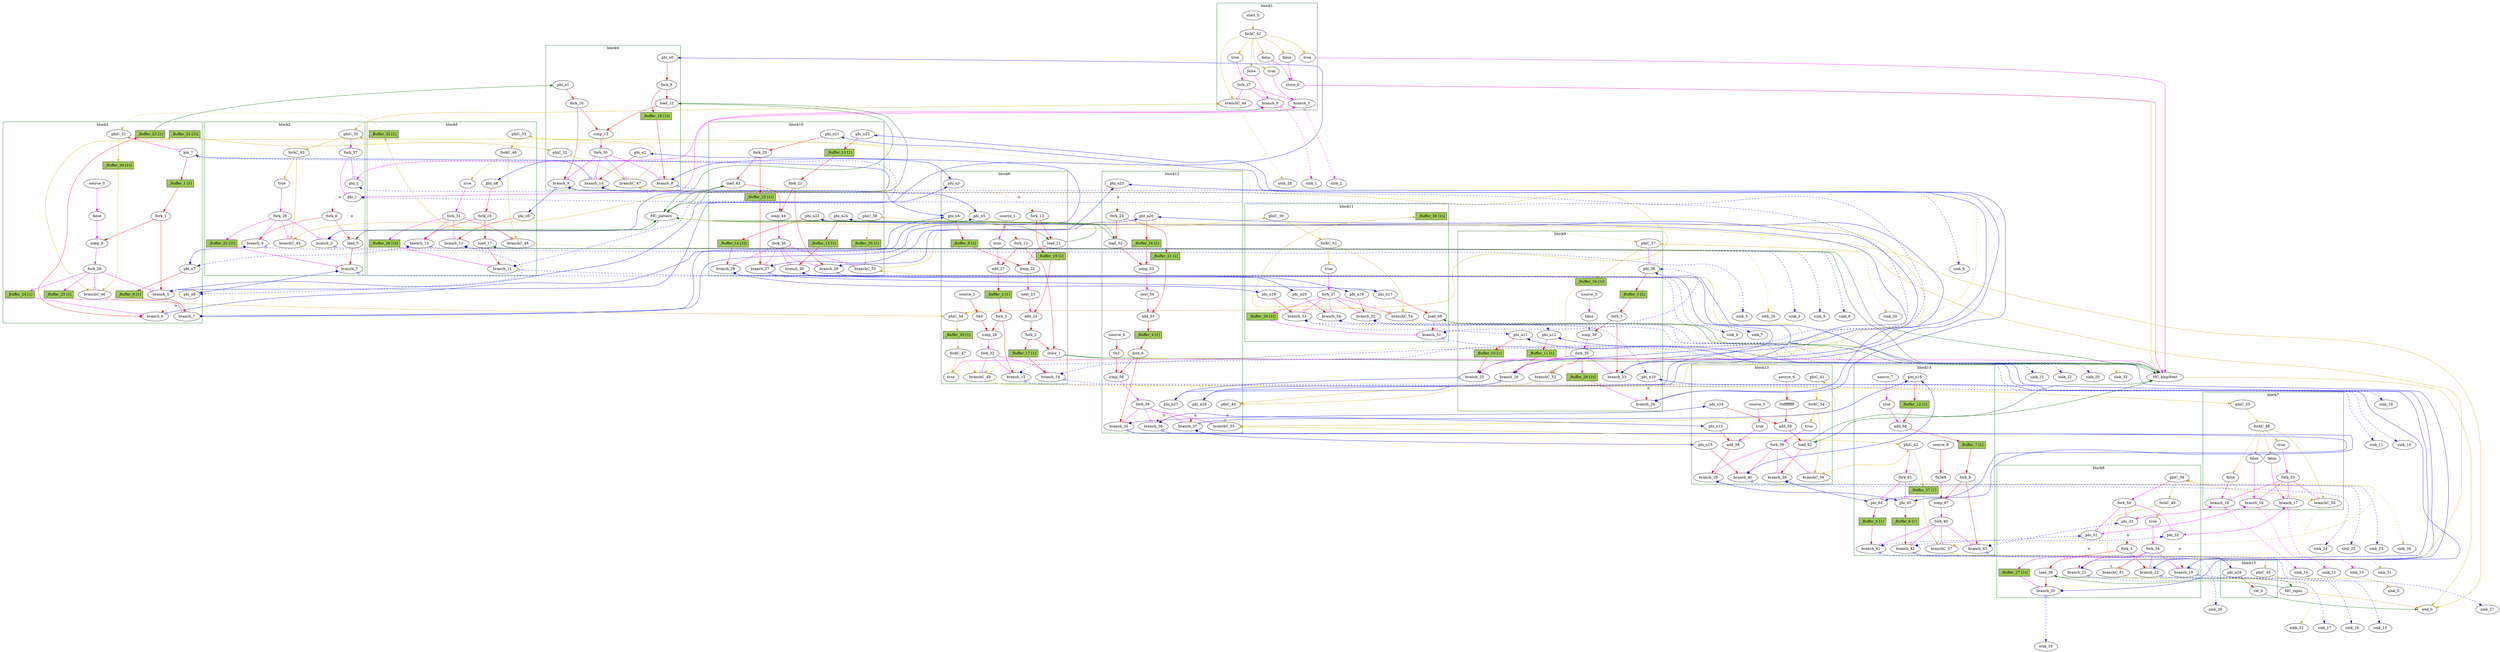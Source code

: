 // Number of blocks: 292
// Number of channels: 456
Digraph G {

  // Blocks
subgraph cluster_1 {
color = "darkgreen"
label = "block1"
  cst_0 [type=Constant, in="in1:1", out="out1:1", bbID = 1, value="0x0", label=false,  shape=oval];
  store_0 [type=Operator, in="in1:1 in2:0", out="out1:1 out2:0", op = "mc_store_op", delay=0.672, bbID = 1, portID = 0, offset = 0,  shape=oval];
  brCst_block1 [type=Constant, in="in1:1", out="out1:1", bbID = 1, value="0x1", label=true,  shape=oval];
  cst_1 [type=Constant, in="in1:1", out="out1:1", bbID = 1, value="0x0", label=false,  shape=oval];
  cst_2 [type=Constant, in="in1:1", out="out1:1", bbID = 1, value="0x1", label=true,  shape=oval];
  cst_15 [type=Constant, in="in1:1", out="out1:1", bbID = 1, value="0x0", label=false,  shape=oval];
  branch_0 [type=Branch, in="in1:1 in2?:1", out="out1+:1 out2-:1", bbID = 1,  shape=oval];
  branch_1 [type=Branch, in="in1:1 in2?:1", out="out1+:1 out2-:1", bbID = 1,  shape=oval];
  fork_27 [type=Fork, in="in1:1", out="out1:1 out2:1 out3:1", bbID = 1,  shape=oval];
  cst_16 [type=Constant, in="in1:1", out="out1:1", bbID = 1, value="0x1", label=true,  shape=oval];
  start_0 [type=Entry, in="in1:0", out="out1:0", bbID = 1,  shape=oval];
  forkC_42 [type=Fork, in="in1:0", out="out1:0 out2:0 out3:0 out4:0 out5:0 out6:0 out7:0", bbID = 1,  shape=oval];
  branchC_44 [type=Branch, in="in1:0 in2?:1", out="out1+:0 out2-:0", bbID = 1,  shape=oval];
}
subgraph cluster_2 {
color = "darkgreen"
label = "block2"
  phi_1 [type=Mux, in="in1?:1 in2:32 in3:32", out="out1:32", delay=1.397, bbID = 2,  shape=oval];
  phi_2 [type=Mux, in="in1?:1 in2:3 in3:3", out="out1:3", delay=1.397, bbID = 2,  shape=oval];
  load_5 [type=Operator, in="in1:32 in2:3", out="out1:32 out2:3", op = "mc_load_op", delay=1.412, latency=2, bbID = 2, portID = 0, offset = 0,  shape=oval];
  brCst_block2 [type=Constant, in="in1:1", out="out1:1", bbID = 2, value="0x1", label=true,  shape=oval];
  fork_0 [type=Fork, in="in1:3", out="out1:3 out2:3", bbID = 2,  shape=oval];
  branch_2 [type=Branch, in="in1:32 in2?:1", out="out1+:32 out2-:32", bbID = 2,  shape=oval];
  branch_3 [type=Branch, in="in1:32 in2?:1", out="out1+:32 out2-:32", bbID = 2,  shape=oval];
  branch_4 [type=Branch, in="in1:3 in2?:1", out="out1+:3 out2-:3", bbID = 2,  shape=oval];
  fork_28 [type=Fork, in="in1:1", out="out1:1 out2:1 out3:1 out4:1", bbID = 2,  shape=oval];
  phiC_30 [type=CntrlMerge, in="in1:0 in2:0", out="out1:0 out2?:1", bbID = 2,  shape=oval];
  forkC_43 [type=Fork, in="in1:0", out="out1:0 out2:0", bbID = 2,  shape=oval];
  branchC_45 [type=Branch, in="in1:0 in2?:1", out="out1+:0 out2-:0", bbID = 2,  shape=oval];
  fork_57 [type=Fork, in="in1:1", out="out1:1 out2:1", bbID = 2,  shape=oval];
  _Buffer_22 [type=Buffer, in="in1:1", out="out1:1", bbID = 2, slots=1, transparent=true, label="_Buffer_22 [1t]",  shape=box, style=filled, fillcolor=darkolivegreen3, height = 0.4];
}
subgraph cluster_3 {
color = "darkgreen"
label = "block3"
  phi_7 [type=Mux, in="in1?:1 in2:32 in3:32", out="out1:32", delay=1.397, bbID = 3,  shape=oval];
  cst_3 [type=Constant, in="in1:1", out="out1:1", bbID = 3, value="0x0", label=false,  shape=oval];
  icmp_8 [type=Operator, in="in1:32 in2:32", out="out1:1", op = "icmp_sgt_op", delay=1.907, bbID = 3,  shape=oval];
  phi_n6 [type=Merge, in="in1:32 in2:32", out="out1:32", delay=1.397, bbID = 3,  shape=oval];
  phi_n7 [type=Merge, in="in1:3 in2:3", out="out1:3", delay=1.397, bbID = 3,  shape=oval];
  fork_1 [type=Fork, in="in1:32", out="out1:32 out2:32", bbID = 3,  shape=oval];
  branch_5 [type=Branch, in="in1:32 in2?:1", out="out1+:32 out2-:32", bbID = 3,  shape=oval];
  branch_6 [type=Branch, in="in1:32 in2?:1", out="out1+:32 out2-:32", bbID = 3,  shape=oval];
  branch_7 [type=Branch, in="in1:3 in2?:1", out="out1+:3 out2-:3", bbID = 3,  shape=oval];
  fork_29 [type=Fork, in="in1:1", out="out1:1 out2:1 out3:1 out4:1", bbID = 3,  shape=oval];
  phiC_31 [type=CntrlMerge, in="in1:0 in2:0", out="out1:0 out2?:1", bbID = 3,  shape=oval];
  branchC_46 [type=Branch, in="in1:0 in2?:1", out="out1+:0 out2-:0", bbID = 3,  shape=oval];
  source_0 [type=Source, out="out1:1", bbID = 3,  shape=oval];
  _Buffer_1 [type=Buffer, in="in1:32", out="out1:32", bbID = 3, slots=1, transparent=false, label="_Buffer_1 [1]",  shape=box, style=filled, fillcolor=darkolivegreen3, height = 0.4];
  _Buffer_9 [type=Buffer, in="in1:3", out="out1:3", bbID = 3, slots=1, transparent=false, label="_Buffer_9 [1]",  shape=box, style=filled, fillcolor=darkolivegreen3, height = 0.4];
  _Buffer_23 [type=Buffer, in="in1:32", out="out1:32", bbID = 3, slots=1, transparent=false, label="_Buffer_23 [1]",  shape=box, style=filled, fillcolor=darkolivegreen3, height = 0.4];
  _Buffer_24 [type=Buffer, in="in1:1", out="out1:1", bbID = 3, slots=1, transparent=false, label="_Buffer_24 [1]",  shape=box, style=filled, fillcolor=darkolivegreen3, height = 0.4];
  _Buffer_25 [type=Buffer, in="in1:1", out="out1:1", bbID = 3, slots=1, transparent=false, label="_Buffer_25 [1]",  shape=box, style=filled, fillcolor=darkolivegreen3, height = 0.4];
  _Buffer_30 [type=Buffer, in="in1:0", out="out1:0", bbID = 3, slots=1, transparent=true, label="_Buffer_30 [1t]",  shape=box, style=filled, fillcolor=darkolivegreen3, height = 0.4];
  _Buffer_31 [type=Buffer, in="in1:0", out="out1:0", bbID = 3, slots=1, transparent=true, label="_Buffer_31 [1t]",  shape=box, style=filled, fillcolor=darkolivegreen3, height = 0.4];
}
subgraph cluster_4 {
color = "darkgreen"
label = "block4"
  load_12 [type=Operator, in="in1:32 in2:32", out="out1:32 out2:32", op = "mc_load_op", delay=1.412, latency=2, bbID = 4, portID = 1, offset = 0,  shape=oval];
  icmp_13 [type=Operator, in="in1:32 in2:32", out="out1:1", op = "icmp_eq_op", delay=1.907, bbID = 4,  shape=oval];
  phi_n0 [type=Merge, in="in1:32", out="out1:32", bbID = 4,  shape=oval];
  phi_n1 [type=Merge, in="in1:32", out="out1:32", bbID = 4,  shape=oval];
  phi_n2 [type=Merge, in="in1:3", out="out1:3", bbID = 4,  shape=oval];
  fork_9 [type=Fork, in="in1:32", out="out1:32 out2:32", bbID = 4,  shape=oval];
  fork_10 [type=Fork, in="in1:32", out="out1:32 out2:32", bbID = 4,  shape=oval];
  branch_8 [type=Branch, in="in1:32 in2?:1", out="out1+:32 out2-:32", bbID = 4,  shape=oval];
  branch_9 [type=Branch, in="in1:32 in2?:1", out="out1+:32 out2-:32", bbID = 4,  shape=oval];
  branch_10 [type=Branch, in="in1:3 in2?:1", out="out1+:3 out2-:3", bbID = 4,  shape=oval];
  fork_30 [type=Fork, in="in1:1", out="out1:1 out2:1 out3:1 out4:1", bbID = 4,  shape=oval];
  phiC_32 [type=Merge, in="in1:0", out="out1:0", bbID = 4,  shape=oval];
  branchC_47 [type=Branch, in="in1:0 in2?:1", out="out1+:0 out2-:0", bbID = 4,  shape=oval];
  _Buffer_18 [type=Buffer, in="in1:32", out="out1:32", bbID = 4, slots=1, transparent=true, label="_Buffer_18 [1t]",  shape=box, style=filled, fillcolor=darkolivegreen3, height = 0.4];
}
subgraph cluster_5 {
color = "darkgreen"
label = "block5"
  load_17 [type=Operator, in="in1:32 in2:3", out="out1:32 out2:3", op = "mc_load_op", delay=1.412, latency=2, bbID = 5, portID = 0, offset = 0,  shape=oval];
  brCst_block5 [type=Constant, in="in1:1", out="out1:1", bbID = 5, value="0x1", label=true,  shape=oval];
  phi_n8 [type=Merge, in="in1:3", out="out1:3", bbID = 5,  shape=oval];
  phi_n9 [type=Merge, in="in1:32", out="out1:32", bbID = 5,  shape=oval];
  fork_16 [type=Fork, in="in1:3", out="out1:3 out2:3", bbID = 5,  shape=oval];
  branch_11 [type=Branch, in="in1:32 in2?:1", out="out1+:32 out2-:32", bbID = 5,  shape=oval];
  branch_12 [type=Branch, in="in1:32 in2?:1", out="out1+:32 out2-:32", bbID = 5,  shape=oval];
  branch_13 [type=Branch, in="in1:3 in2?:1", out="out1+:3 out2-:3", bbID = 5,  shape=oval];
  fork_31 [type=Fork, in="in1:1", out="out1:1 out2:1 out3:1 out4:1", bbID = 5,  shape=oval];
  phiC_33 [type=Merge, in="in1:0", out="out1:0", bbID = 5,  shape=oval];
  forkC_46 [type=Fork, in="in1:0", out="out1:0 out2:0", bbID = 5,  shape=oval];
  branchC_48 [type=Branch, in="in1:0 in2?:1", out="out1+:0 out2-:0", bbID = 5,  shape=oval];
  _Buffer_26 [type=Buffer, in="in1:1", out="out1:1", bbID = 5, slots=1, transparent=true, label="_Buffer_26 [1t]",  shape=box, style=filled, fillcolor=darkolivegreen3, height = 0.4];
  _Buffer_32 [type=Buffer, in="in1:0", out="out1:0", bbID = 5, slots=1, transparent=false, label="_Buffer_32 [1]",  shape=box, style=filled, fillcolor=darkolivegreen3, height = 0.4];
}
subgraph cluster_6 {
color = "darkgreen"
label = "block6"
  load_21 [type=Operator, in="in1:32 in2:32", out="out1:32 out2:32", op = "mc_load_op", delay=1.412, latency=2, bbID = 6, portID = 2, offset = 0,  shape=oval];
  icmp_22 [type=Operator, in="in1:32 in2:32", out="out1:1", op = "icmp_eq_op", delay=1.907, bbID = 6,  shape=oval];
  zext_23 [type=Operator, in="in1:1", out="out1:1", op = "zext_op", bbID = 6,  shape=oval];
  add_24 [type=Operator, in="in1:32 in2:32", out="out1:32", op = "add_op", delay=2.287, bbID = 6,  shape=oval];
  store_1 [type=Operator, in="in1:32 in2:3", out="out1:32 out2:3", op = "mc_store_op", delay=0.672, bbID = 6, portID = 1, offset = 0,  shape=oval];
  cst_4 [type=Constant, in="in1:1", out="out1:1", bbID = 6, value="0x1", label=true,  shape=oval];
  add_27 [type=Operator, in="in1:3 in2:3", out="out1:3", op = "add_op", delay=2.287, bbID = 6,  shape=oval];
  cst_5 [type=Constant, in="in1:3", out="out1:3", bbID = 6, value="0x4", label="0x4",  shape=oval];
  icmp_28 [type=Operator, in="in1:3 in2:3", out="out1:1", op = "icmp_ult_op", delay=1.907, bbID = 6,  shape=oval];
  phi_n3 [type=Merge, in="in1:32 in2:32", out="out1:32", delay=1.397, bbID = 6,  shape=oval];
  phi_n4 [type=Merge, in="in1:32 in2:32", out="out1:32", delay=1.397, bbID = 6,  shape=oval];
  phi_n5 [type=Merge, in="in1:3 in2:3", out="out1:3", delay=1.397, bbID = 6,  shape=oval];
  fork_2 [type=Fork, in="in1:32", out="out1:32 out2:32", bbID = 6,  shape=oval];
  fork_3 [type=Fork, in="in1:3", out="out1:3 out2:3", bbID = 6,  shape=oval];
  fork_12 [type=Fork, in="in1:32", out="out1:32 out2:32", bbID = 6,  shape=oval];
  fork_13 [type=Fork, in="in1:3", out="out1:3 out2:3", bbID = 6,  shape=oval];
  branch_14 [type=Branch, in="in1:32 in2?:1", out="out1+:32 out2-:32", bbID = 6,  shape=oval];
  branch_15 [type=Branch, in="in1:3 in2?:1", out="out1+:3 out2-:3", bbID = 6,  shape=oval];
  fork_32 [type=Fork, in="in1:1", out="out1:1 out2:1 out3:1", bbID = 6,  shape=oval];
  cst_17 [type=Constant, in="in1:1", out="out1:1", bbID = 6, value="0x1", label=true,  shape=oval];
  phiC_34 [type=Merge, in="in1:0 in2:0", out="out1:0", bbID = 6,  shape=oval];
  forkC_47 [type=Fork, in="in1:0", out="out1:0 out2:0", bbID = 6,  shape=oval];
  branchC_49 [type=Branch, in="in1:0 in2?:1", out="out1+:0 out2-:0", bbID = 6,  shape=oval];
  source_1 [type=Source, out="out1:1", bbID = 6,  shape=oval];
  source_2 [type=Source, out="out1:3", bbID = 6,  shape=oval];
  _Buffer_2 [type=Buffer, in="in1:3", out="out1:3", bbID = 6, slots=1, transparent=false, label="_Buffer_2 [1]",  shape=box, style=filled, fillcolor=darkolivegreen3, height = 0.4];
  _Buffer_8 [type=Buffer, in="in1:32", out="out1:32", bbID = 6, slots=1, transparent=false, label="_Buffer_8 [1]",  shape=box, style=filled, fillcolor=darkolivegreen3, height = 0.4];
  _Buffer_17 [type=Buffer, in="in1:32", out="out1:32", bbID = 6, slots=1, transparent=false, label="_Buffer_17 [1]",  shape=box, style=filled, fillcolor=darkolivegreen3, height = 0.4];
  _Buffer_19 [type=Buffer, in="in1:32", out="out1:32", bbID = 6, slots=1, transparent=false, label="_Buffer_19 [1]",  shape=box, style=filled, fillcolor=darkolivegreen3, height = 0.4];
  _Buffer_33 [type=Buffer, in="in1:0", out="out1:0", bbID = 6, slots=1, transparent=false, label="_Buffer_33 [1]",  shape=box, style=filled, fillcolor=darkolivegreen3, height = 0.4];
}
subgraph cluster_7 {
color = "darkgreen"
label = "block7"
  brCst_block7 [type=Constant, in="in1:1", out="out1:1", bbID = 7, value="0x1", label=true,  shape=oval];
  cst_6 [type=Constant, in="in1:1", out="out1:1", bbID = 7, value="0x0", label=false,  shape=oval];
  cst_7 [type=Constant, in="in1:1", out="out1:1", bbID = 7, value="0x0", label=false,  shape=oval];
  cst_8 [type=Constant, in="in1:1", out="out1:1", bbID = 7, value="0x0", label=false,  shape=oval];
  branch_16 [type=Branch, in="in1:1 in2?:1", out="out1+:1 out2-:1", bbID = 7,  shape=oval];
  branch_17 [type=Branch, in="in1:1 in2?:1", out="out1+:1 out2-:1", bbID = 7,  shape=oval];
  branch_18 [type=Branch, in="in1:1 in2?:1", out="out1+:1 out2-:1", bbID = 7,  shape=oval];
  fork_33 [type=Fork, in="in1:1", out="out1:1 out2:1 out3:1 out4:1", bbID = 7,  shape=oval];
  phiC_35 [type=Merge, in="in1:0", out="out1:0", bbID = 7,  shape=oval];
  forkC_48 [type=Fork, in="in1:0", out="out1:0 out2:0 out3:0 out4:0 out5:0", bbID = 7,  shape=oval];
  branchC_50 [type=Branch, in="in1:0 in2?:1", out="out1+:0 out2-:0", bbID = 7,  shape=oval];
}
subgraph cluster_8 {
color = "darkgreen"
label = "block8"
  phi_31 [type=Mux, in="in1?:1 in2:32 in3:32", out="out1:32", delay=1.397, bbID = 8,  shape=oval];
  phi_32 [type=Mux, in="in1?:1 in2:32 in3:32", out="out1:32", delay=1.397, bbID = 8,  shape=oval];
  phi_33 [type=Mux, in="in1?:1 in2:10 in3:10", out="out1:10", delay=1.397, bbID = 8,  shape=oval];
  load_36 [type=Operator, in="in1:32 in2:10", out="out1:32 out2:10", op = "mc_load_op", delay=1.412, latency=2, bbID = 8, portID = 0, offset = 0, retimingDiff=0.333333,  shape=oval];
  brCst_block8 [type=Constant, in="in1:1", out="out1:1", bbID = 8, value="0x1", label=true,  shape=oval];
  fork_4 [type=Fork, in="in1:10", out="out1:10 out2:10", bbID = 8,  shape=oval];
  branch_19 [type=Branch, in="in1:32 in2?:1", out="out1+:32 out2-:32", bbID = 8,  shape=oval];
  branch_20 [type=Branch, in="in1:32 in2?:1", out="out1+:32 out2-:32", bbID = 8, retimingDiff=0.333333,  shape=oval];
  branch_21 [type=Branch, in="in1:32 in2?:1", out="out1+:32 out2-:32", bbID = 8,  shape=oval];
  branch_22 [type=Branch, in="in1:10 in2?:1", out="out1+:10 out2-:10", bbID = 8,  shape=oval];
  fork_34 [type=Fork, in="in1:1", out="out1:1 out2:1 out3:1 out4:1 out5:1", bbID = 8,  shape=oval];
  phiC_36 [type=CntrlMerge, in="in1:0 in2:0", out="out1:0 out2?:1", bbID = 8,  shape=oval];
  forkC_49 [type=Fork, in="in1:0", out="out1:0 out2:0", bbID = 8,  shape=oval];
  branchC_51 [type=Branch, in="in1:0 in2?:1", out="out1+:0 out2-:0", bbID = 8,  shape=oval];
  fork_59 [type=Fork, in="in1:1", out="out1:1 out2:1 out3:1", bbID = 8,  shape=oval];
  _Buffer_27 [type=Buffer, in="in1:1", out="out1:1", bbID = 8, slots=1, transparent=true, label="_Buffer_27 [1t]",  shape=box, style=filled, fillcolor=darkolivegreen3, height = 0.4];
}
subgraph cluster_9 {
color = "darkgreen"
label = "block9"
  phi_38 [type=Mux, in="in1?:1 in2:32 in3:32", out="out1:32", delay=1.397, bbID = 9,  shape=oval];
  cst_9 [type=Constant, in="in1:1", out="out1:1", bbID = 9, value="0x0", label=false, retimingDiff=0.166667,  shape=oval];
  icmp_39 [type=Operator, in="in1:32 in2:32", out="out1:1", op = "icmp_sgt_op", delay=1.907, bbID = 9, retimingDiff=0.166667,  shape=oval];
  phi_n10 [type=Merge, in="in1:32 in2:32", out="out1:32", delay=1.397, bbID = 9, retimingDiff=0.333333,  shape=oval];
  phi_n11 [type=Merge, in="in1:32 in2:32", out="out1:32", delay=1.397, bbID = 9,  shape=oval];
  phi_n12 [type=Merge, in="in1:10 in2:10", out="out1:10", delay=1.397, bbID = 9,  shape=oval];
  fork_5 [type=Fork, in="in1:32", out="out1:32 out2:32", bbID = 9, retimingDiff=0.166667,  shape=oval];
  branch_23 [type=Branch, in="in1:32 in2?:1", out="out1+:32 out2-:32", bbID = 9, retimingDiff=0.166667,  shape=oval];
  branch_24 [type=Branch, in="in1:32 in2?:1", out="out1+:32 out2-:32", bbID = 9, retimingDiff=0.333333,  shape=oval];
  branch_25 [type=Branch, in="in1:32 in2?:1", out="out1+:32 out2-:32", bbID = 9, retimingDiff=0.166667,  shape=oval];
  branch_26 [type=Branch, in="in1:10 in2?:1", out="out1+:10 out2-:10", bbID = 9, retimingDiff=0.166667,  shape=oval];
  fork_35 [type=Fork, in="in1:1", out="out1:1 out2:1 out3:1 out4:1 out5:1", bbID = 9, retimingDiff=0.166667,  shape=oval];
  phiC_37 [type=CntrlMerge, in="in1:0 in2:0", out="out1:0 out2?:1", bbID = 9,  shape=oval];
  branchC_52 [type=Branch, in="in1:0 in2?:1", out="out1+:0 out2-:0", bbID = 9, retimingDiff=0.166667,  shape=oval];
  source_3 [type=Source, out="out1:1", bbID = 9, retimingDiff=0.166667,  shape=oval];
  _Buffer_3 [type=Buffer, in="in1:32", out="out1:32", bbID = 9, slots=1, transparent=false, label="_Buffer_3 [1]",  shape=box, style=filled, fillcolor=darkolivegreen3, height = 0.4];
  _Buffer_10 [type=Buffer, in="in1:32", out="out1:32", bbID = 9, slots=1, transparent=false, label="_Buffer_10 [1]",  shape=box, style=filled, fillcolor=darkolivegreen3, height = 0.4];
  _Buffer_11 [type=Buffer, in="in1:10", out="out1:10", bbID = 9, slots=1, transparent=false, label="_Buffer_11 [1]",  shape=box, style=filled, fillcolor=darkolivegreen3, height = 0.4];
  _Buffer_28 [type=Buffer, in="in1:1", out="out1:1", bbID = 9, slots=1, transparent=true, label="_Buffer_28 [1t]",  shape=box, style=filled, fillcolor=darkolivegreen3, height = 0.4];
  _Buffer_34 [type=Buffer, in="in1:0", out="out1:0", bbID = 9, slots=1, transparent=true, label="_Buffer_34 [1t]",  shape=box, style=filled, fillcolor=darkolivegreen3, height = 0.4];
}
subgraph cluster_10 {
color = "darkgreen"
label = "block10"
  load_43 [type=Operator, in="in1:32 in2:32", out="out1:32 out2:32", op = "mc_load_op", delay=1.412, latency=2, bbID = 10, portID = 3, offset = 0,  shape=oval];
  icmp_44 [type=Operator, in="in1:32 in2:32", out="out1:1", op = "icmp_eq_op", delay=1.907, bbID = 10,  shape=oval];
  phi_n21 [type=Merge, in="in1:32", out="out1:32", bbID = 10,  shape=oval];
  phi_n22 [type=Merge, in="in1:32", out="out1:32", bbID = 10,  shape=oval];
  phi_n23 [type=Merge, in="in1:32", out="out1:32", bbID = 10,  shape=oval];
  phi_n24 [type=Merge, in="in1:10", out="out1:10", bbID = 10,  shape=oval];
  fork_20 [type=Fork, in="in1:32", out="out1:32 out2:32", bbID = 10,  shape=oval];
  fork_21 [type=Fork, in="in1:32", out="out1:32 out2:32", bbID = 10,  shape=oval];
  branch_27 [type=Branch, in="in1:32 in2?:1", out="out1+:32 out2-:32", bbID = 10,  shape=oval];
  branch_28 [type=Branch, in="in1:32 in2?:1", out="out1+:32 out2-:32", bbID = 10,  shape=oval];
  branch_29 [type=Branch, in="in1:32 in2?:1", out="out1+:32 out2-:32", bbID = 10,  shape=oval];
  branch_30 [type=Branch, in="in1:10 in2?:1", out="out1+:10 out2-:10", bbID = 10,  shape=oval];
  fork_36 [type=Fork, in="in1:1", out="out1:1 out2:1 out3:1 out4:1 out5:1", bbID = 10,  shape=oval];
  phiC_38 [type=Merge, in="in1:0", out="out1:0", bbID = 10,  shape=oval];
  branchC_53 [type=Branch, in="in1:0 in2?:1", out="out1+:0 out2-:0", bbID = 10,  shape=oval];
  _Buffer_13 [type=Buffer, in="in1:32", out="out1:32", bbID = 10, slots=1, transparent=false, label="_Buffer_13 [1]",  shape=box, style=filled, fillcolor=darkolivegreen3, height = 0.4];
  _Buffer_14 [type=Buffer, in="in1:32", out="out1:32", bbID = 10, slots=1, transparent=true, label="_Buffer_14 [1t]",  shape=box, style=filled, fillcolor=darkolivegreen3, height = 0.4];
  _Buffer_15 [type=Buffer, in="in1:10", out="out1:10", bbID = 10, slots=1, transparent=false, label="_Buffer_15 [1]",  shape=box, style=filled, fillcolor=darkolivegreen3, height = 0.4];
  _Buffer_20 [type=Buffer, in="in1:32", out="out1:32", bbID = 10, slots=1, transparent=true, label="_Buffer_20 [1t]",  shape=box, style=filled, fillcolor=darkolivegreen3, height = 0.4];
  _Buffer_35 [type=Buffer, in="in1:0", out="out1:0", bbID = 10, slots=1, transparent=false, label="_Buffer_35 [1]",  shape=box, style=filled, fillcolor=darkolivegreen3, height = 0.4];
}
subgraph cluster_11 {
color = "darkgreen"
label = "block11"
  load_48 [type=Operator, in="in1:32 in2:32", out="out1:32 out2:32", op = "mc_load_op", delay=1.412, latency=2, bbID = 11, portID = 1, offset = 0,  shape=oval];
  brCst_block11 [type=Constant, in="in1:1", out="out1:1", bbID = 11, value="0x1", label=true,  shape=oval];
  phi_n17 [type=Merge, in="in1:32", out="out1:32", bbID = 11,  shape=oval];
  phi_n18 [type=Merge, in="in1:32", out="out1:32", bbID = 11,  shape=oval];
  phi_n19 [type=Merge, in="in1:32", out="out1:32", bbID = 11,  shape=oval];
  phi_n20 [type=Merge, in="in1:10", out="out1:10", bbID = 11,  shape=oval];
  branch_31 [type=Branch, in="in1:32 in2?:1", out="out1+:32 out2-:32", bbID = 11,  shape=oval];
  branch_32 [type=Branch, in="in1:32 in2?:1", out="out1+:32 out2-:32", bbID = 11,  shape=oval];
  branch_33 [type=Branch, in="in1:32 in2?:1", out="out1+:32 out2-:32", bbID = 11,  shape=oval];
  branch_34 [type=Branch, in="in1:10 in2?:1", out="out1+:10 out2-:10", bbID = 11,  shape=oval];
  fork_37 [type=Fork, in="in1:1", out="out1:1 out2:1 out3:1 out4:1 out5:1", bbID = 11,  shape=oval];
  phiC_39 [type=Merge, in="in1:0", out="out1:0", bbID = 11,  shape=oval];
  forkC_52 [type=Fork, in="in1:0", out="out1:0 out2:0", bbID = 11,  shape=oval];
  branchC_54 [type=Branch, in="in1:0 in2?:1", out="out1+:0 out2-:0", bbID = 11,  shape=oval];
  _Buffer_29 [type=Buffer, in="in1:1", out="out1:1", bbID = 11, slots=1, transparent=true, label="_Buffer_29 [1t]",  shape=box, style=filled, fillcolor=darkolivegreen3, height = 0.4];
  _Buffer_36 [type=Buffer, in="in1:0", out="out1:0", bbID = 11, slots=1, transparent=true, label="_Buffer_36 [1t]",  shape=box, style=filled, fillcolor=darkolivegreen3, height = 0.4];
}
subgraph cluster_12 {
color = "darkgreen"
label = "block12"
  load_52 [type=Operator, in="in1:32 in2:32", out="out1:32 out2:32", op = "mc_load_op", delay=1.412, latency=2, bbID = 12, portID = 4, offset = 0, retimingDiff=0.333333,  shape=oval];
  icmp_53 [type=Operator, in="in1:32 in2:32", out="out1:1", op = "icmp_eq_op", delay=1.907, bbID = 12, retimingDiff=0.5,  shape=oval];
  zext_54 [type=Operator, in="in1:1", out="out1:1", op = "zext_op", bbID = 12, retimingDiff=0.5,  shape=oval];
  add_55 [type=Operator, in="in1:32 in2:32", out="out1:32", op = "add_op", delay=2.287, bbID = 12, retimingDiff=0.5,  shape=oval];
  cst_10 [type=Constant, in="in1:2", out="out1:2", bbID = 12, value="0x3", label="0x3", retimingDiff=0.666667,  shape=oval];
  icmp_56 [type=Operator, in="in1:32 in2:32", out="out1:1", op = "icmp_sgt_op", delay=1.907, bbID = 12, retimingDiff=0.666667,  shape=oval];
  phi_n25 [type=Merge, in="in1:32 in2:32", out="out1:32", delay=1.397, bbID = 12, retimingDiff=0.166667,  shape=oval];
  phi_n26 [type=Merge, in="in1:32 in2:32", out="out1:32", delay=1.397, bbID = 12, retimingDiff=0.333333,  shape=oval];
  phi_n27 [type=Merge, in="in1:32 in2:32", out="out1:32", delay=1.397, bbID = 12, retimingDiff=0.166667,  shape=oval];
  phi_n28 [type=Merge, in="in1:10 in2:10", out="out1:10", delay=1.397, bbID = 12, retimingDiff=0.166667,  shape=oval];
  fork_6 [type=Fork, in="in1:32", out="out1:32 out2:32", bbID = 12, retimingDiff=0.666667,  shape=oval];
  fork_24 [type=Fork, in="in1:32", out="out1:32 out2:32", bbID = 12, retimingDiff=0.166667,  shape=oval];
  branch_35 [type=Branch, in="in1:32 in2?:1", out="out1+:32 out2-:32", bbID = 12, retimingDiff=0.666667,  shape=oval];
  branch_36 [type=Branch, in="in1:32 in2?:1", out="out1+:32 out2-:32", bbID = 12, retimingDiff=0.666667,  shape=oval];
  branch_37 [type=Branch, in="in1:10 in2?:1", out="out1+:10 out2-:10", bbID = 12, retimingDiff=0.666667,  shape=oval];
  fork_38 [type=Fork, in="in1:1", out="out1:1 out2:1 out3:1 out4:1", bbID = 12, retimingDiff=0.666667,  shape=oval];
  phiC_40 [type=Merge, in="in1:0 in2:0", out="out1:0", bbID = 12, retimingDiff=0.166667,  shape=oval];
  branchC_55 [type=Branch, in="in1:0 in2?:1", out="out1+:0 out2-:0", bbID = 12, retimingDiff=0.666667,  shape=oval];
  source_4 [type=Source, out="out1:2", bbID = 12, retimingDiff=0.666667,  shape=oval];
  _Buffer_4 [type=Buffer, in="in1:32", out="out1:32", bbID = 12, slots=1, transparent=false, label="_Buffer_4 [1]",  shape=box, style=filled, fillcolor=darkolivegreen3, height = 0.4];
  _Buffer_16 [type=Buffer, in="in1:32", out="out1:32", bbID = 12, slots=1, transparent=false, label="_Buffer_16 [1]",  shape=box, style=filled, fillcolor=darkolivegreen3, height = 0.4];
  _Buffer_21 [type=Buffer, in="in1:32", out="out1:32", bbID = 12, slots=1, transparent=false, label="_Buffer_21 [1]",  shape=box, style=filled, fillcolor=darkolivegreen3, height = 0.4];
}
subgraph cluster_13 {
color = "darkgreen"
label = "block13"
  cst_11 [type=Constant, in="in1:1", out="out1:1", bbID = 13, value="0x1", label=true,  shape=oval];
  add_58 [type=Operator, in="in1:32 in2:32", out="out1:32", op = "add_op", delay=2.287, bbID = 13,  shape=oval];
  cst_12 [type=Constant, in="in1:32", out="out1:32", bbID = 13, value="0xffffffff", label="0xffffffff",  shape=oval];
  add_59 [type=Operator, in="in1:32 in2:32", out="out1:32", op = "add_op", delay=2.287, bbID = 13,  shape=oval];
  load_62 [type=Operator, in="in1:32 in2:32", out="out1:32 out2:32", op = "mc_load_op", delay=1.412, latency=2, bbID = 13, portID = 2, offset = 0,  shape=oval];
  brCst_block13 [type=Constant, in="in1:1", out="out1:1", bbID = 13, value="0x1", label=true,  shape=oval];
  phi_n13 [type=Merge, in="in1:32", out="out1:32", bbID = 13,  shape=oval];
  phi_n14 [type=Merge, in="in1:32", out="out1:32", bbID = 13,  shape=oval];
  phi_n15 [type=Merge, in="in1:10", out="out1:10", bbID = 13,  shape=oval];
  branch_38 [type=Branch, in="in1:32 in2?:1", out="out1+:32 out2-:32", bbID = 13,  shape=oval];
  branch_39 [type=Branch, in="in1:32 in2?:1", out="out1+:32 out2-:32", bbID = 13,  shape=oval];
  branch_40 [type=Branch, in="in1:10 in2?:1", out="out1+:10 out2-:10", bbID = 13,  shape=oval];
  fork_39 [type=Fork, in="in1:1", out="out1:1 out2:1 out3:1 out4:1", bbID = 13,  shape=oval];
  phiC_41 [type=Merge, in="in1:0", out="out1:0", bbID = 13,  shape=oval];
  forkC_54 [type=Fork, in="in1:0", out="out1:0 out2:0", bbID = 13,  shape=oval];
  branchC_56 [type=Branch, in="in1:0 in2?:1", out="out1+:0 out2-:0", bbID = 13,  shape=oval];
  source_5 [type=Source, out="out1:1", bbID = 13,  shape=oval];
  source_6 [type=Source, out="out1:32", bbID = 13,  shape=oval];
}
subgraph cluster_14 {
color = "darkgreen"
label = "block14"
  phi_64 [type=Mux, in="in1?:1 in2:32 in3:32", out="out1:32", delay=1.397, bbID = 14, retimingDiff=0.666667,  shape=oval];
  phi_65 [type=Mux, in="in1?:1 in2:32 in3:32", out="out1:32", delay=1.397, bbID = 14, retimingDiff=0.666667,  shape=oval];
  cst_13 [type=Constant, in="in1:1", out="out1:1", bbID = 14, value="0x1", label=true, retimingDiff=0.833333,  shape=oval];
  add_66 [type=Operator, in="in1:10 in2:10", out="out1:10", op = "add_op", delay=2.287, bbID = 14, retimingDiff=0.833333,  shape=oval];
  cst_14 [type=Constant, in="in1:10", out="out1:10", bbID = 14, value="0x3e8", label="0x3e8", retimingDiff=1,  shape=oval];
  icmp_67 [type=Operator, in="in1:10 in2:10", out="out1:1", op = "icmp_ult_op", delay=1.907, bbID = 14, retimingDiff=1,  shape=oval];
  phi_n16 [type=Merge, in="in1:10 in2:10", out="out1:10", delay=1.397, bbID = 14, retimingDiff=0.666667,  shape=oval];
  fork_8 [type=Fork, in="in1:10", out="out1:10 out2:10", bbID = 14, retimingDiff=1,  shape=oval];
  branch_41 [type=Branch, in="in1:32 in2?:1", out="out1+:32 out2-:32", bbID = 14, retimingDiff=1,  shape=oval];
  branch_42 [type=Branch, in="in1:32 in2?:1", out="out1+:32 out2-:32", bbID = 14, retimingDiff=1,  shape=oval];
  branch_43 [type=Branch, in="in1:10 in2?:1", out="out1+:10 out2-:10", bbID = 14, retimingDiff=1,  shape=oval];
  fork_40 [type=Fork, in="in1:1", out="out1:1 out2:1 out3:1 out4:1", bbID = 14, retimingDiff=1,  shape=oval];
  phiC_42 [type=CntrlMerge, in="in1:0 in2:0", out="out1:0 out2?:1", bbID = 14, retimingDiff=0.666667,  shape=oval];
  branchC_57 [type=Branch, in="in1:0 in2?:1", out="out1+:0 out2-:0", bbID = 14, retimingDiff=1,  shape=oval];
  source_7 [type=Source, out="out1:1", bbID = 14, retimingDiff=0.833333,  shape=oval];
  source_8 [type=Source, out="out1:10", bbID = 14, retimingDiff=1,  shape=oval];
  fork_61 [type=Fork, in="in1:1", out="out1:1 out2:1", bbID = 14, retimingDiff=0.666667,  shape=oval];
  _Buffer_5 [type=Buffer, in="in1:32", out="out1:32", bbID = 14, slots=1, transparent=false, label="_Buffer_5 [1]",  shape=box, style=filled, fillcolor=darkolivegreen3, height = 0.4];
  _Buffer_6 [type=Buffer, in="in1:32", out="out1:32", bbID = 14, slots=1, transparent=false, label="_Buffer_6 [1]",  shape=box, style=filled, fillcolor=darkolivegreen3, height = 0.4];
  _Buffer_7 [type=Buffer, in="in1:10", out="out1:10", bbID = 14, slots=1, transparent=false, label="_Buffer_7 [1]",  shape=box, style=filled, fillcolor=darkolivegreen3, height = 0.4];
  _Buffer_12 [type=Buffer, in="in1:10", out="out1:10", bbID = 14, slots=1, transparent=false, label="_Buffer_12 [1]",  shape=box, style=filled, fillcolor=darkolivegreen3, height = 0.4];
  _Buffer_37 [type=Buffer, in="in1:0", out="out1:0", bbID = 14, slots=1, transparent=false, label="_Buffer_37 [1]",  shape=box, style=filled, fillcolor=darkolivegreen3, height = 0.4];
}
subgraph cluster_15 {
color = "darkgreen"
label = "block15"
  ret_0 [type=Operator, in="in1:32", out="out1:32", op = "ret_op", bbID = 15,  shape=oval];
  phi_n29 [type=Merge, in="in1:32", out="out1:32", bbID = 15,  shape=oval];
  phiC_43 [type=Merge, in="in1:0", out="out1:0", bbID = 15,  shape=oval];
}
  MC_kmpNext [type=MC, in="in1:32*c0 in2:32*c1 in3:32*s0a in4:32*s0d in5:32*l0a in6:32*s1a in7:32*s1d in8:32*l1a in9:32*l2a", out="out1:32*l0d out2:32*l1d out3:32*l2d out4:0*e", bbID = 0, memory = "kmpNext", bbcount = 2, ldcount = 3, stcount = 2, ];
  MC_pattern [type=MC, in="in1:32*l0a in2:32*l1a in3:32*l2a in4:32*l3a in5:32*l4a", out="out1:32*l0d out2:32*l1d out3:32*l2d out4:32*l3d out5:32*l4d out6:0*e", bbID = 0, memory = "pattern", bbcount = 0, ldcount = 5, stcount = 0, ];
  MC_input [type=MC, in="in1:10*l0a", out="out1:32*l0d out2:0*e", bbID = 0, memory = "input", bbcount = 0, ldcount = 1, stcount = 0, ];
  end_0 [type=Exit, in="in1:0*e in2:0*e in3:0*e in4:32", out="out1:32", bbID = 0,  shape=oval];
  sink_0 [type=Sink, in="in1:0", bbID = 0,  shape=oval];
  sink_1 [type=Sink, in="in1:1", bbID = 0,  shape=oval];
  sink_2 [type=Sink, in="in1:1", bbID = 0,  shape=oval];
  sink_3 [type=Sink, in="in1:32", bbID = 0,  shape=oval];
  sink_4 [type=Sink, in="in1:32", bbID = 0,  shape=oval];
  sink_5 [type=Sink, in="in1:3", bbID = 0,  shape=oval];
  sink_6 [type=Sink, in="in1:32", bbID = 0,  shape=oval];
  sink_7 [type=Sink, in="in1:32", bbID = 0,  shape=oval];
  sink_8 [type=Sink, in="in1:32", bbID = 0,  shape=oval];
  sink_9 [type=Sink, in="in1:3", bbID = 0,  shape=oval];
  sink_10 [type=Sink, in="in1:32", bbID = 0,  shape=oval];
  sink_11 [type=Sink, in="in1:3", bbID = 0,  shape=oval];
  sink_12 [type=Sink, in="in1:1", bbID = 0,  shape=oval];
  sink_13 [type=Sink, in="in1:1", bbID = 0,  shape=oval];
  sink_14 [type=Sink, in="in1:1", bbID = 0,  shape=oval];
  sink_15 [type=Sink, in="in1:32", bbID = 0,  shape=oval];
  sink_16 [type=Sink, in="in1:32", bbID = 0,  shape=oval];
  sink_17 [type=Sink, in="in1:32", bbID = 0,  shape=oval];
  sink_18 [type=Sink, in="in1:10", bbID = 0,  shape=oval];
  sink_19 [type=Sink, in="in1:32", bbID = 0,  shape=oval];
  sink_20 [type=Sink, in="in1:32", bbID = 0,  shape=oval];
  sink_21 [type=Sink, in="in1:32", bbID = 0,  shape=oval];
  sink_22 [type=Sink, in="in1:10", bbID = 0,  shape=oval];
  sink_23 [type=Sink, in="in1:32", bbID = 0,  shape=oval];
  sink_24 [type=Sink, in="in1:32", bbID = 0,  shape=oval];
  sink_25 [type=Sink, in="in1:10", bbID = 0,  shape=oval];
  sink_26 [type=Sink, in="in1:32", bbID = 0,  shape=oval];
  sink_27 [type=Sink, in="in1:10", bbID = 0,  shape=oval];
  sink_28 [type=Sink, in="in1:0", bbID = 0,  shape=oval];
  sink_29 [type=Sink, in="in1:0", bbID = 0,  shape=oval];
  sink_30 [type=Sink, in="in1:0", bbID = 0,  shape=oval];
  sink_31 [type=Sink, in="in1:0", bbID = 0,  shape=oval];
  sink_32 [type=Sink, in="in1:0", bbID = 0,  shape=oval];
  sink_33 [type=Sink, in="in1:0", bbID = 0,  shape=oval];
  sink_34 [type=Sink, in="in1:0", bbID = 0,  shape=oval];

  // Channels
  cst_0 -> store_0 [from=out1, to=in1, arrowhead=normal, color=magenta];
  store_0 -> MC_kmpNext [from=out2, to=in3, arrowhead=normal, color=gold3];
  store_0 -> MC_kmpNext [from=out1, to=in4, arrowhead=normal, color=magenta];
  brCst_block1 -> fork_27 [from=out1, to=in1, arrowhead=normal, color=magenta];
  cst_1 -> branch_0 [from=out1, to=in1, arrowhead=normal, color=magenta];
  phi_1 -> branch_2 [from=out1, to=in1, arrowhead=normal, color=red, slots=1, style=dotted, label="o", transparent=true];
  cst_2 -> branch_1 [from=out1, to=in1, arrowhead=normal, color=magenta];
  phi_2 -> fork_0 [from=out1, to=in1, arrowhead=normal, color=red, slots=1, style=dotted, label="o", transparent=true];
  load_5 -> branch_3 [from=out1, to=in1, arrowhead=normal, color=red];
  load_5 -> MC_pattern [from=out2, to=in1, arrowhead=normal, color=darkgreen];
  brCst_block2 -> fork_28 [from=out1, to=in1, arrowhead=normal, color=magenta];
  phi_7 -> _Buffer_1 [from=out1, to=in1, arrowhead=normal, color=red];
  cst_3 -> icmp_8 [from=out1, to=in2, arrowhead=normal, color=magenta];
  icmp_8 -> fork_29 [from=out1, to=in1, arrowhead=normal, color=magenta];
  load_12 -> icmp_13 [from=out1, to=in1, arrowhead=normal, color=red];
  load_12 -> MC_pattern [from=out2, to=in2, arrowhead=normal, color=darkgreen];
  icmp_13 -> fork_30 [from=out1, to=in1, arrowhead=normal, color=magenta];
  load_17 -> branch_11 [from=out1, to=in1, arrowhead=normal, color=red];
  load_17 -> MC_kmpNext [from=out2, to=in5, arrowhead=normal, color=darkgreen];
  brCst_block5 -> fork_31 [from=out1, to=in1, arrowhead=normal, color=magenta];
  load_21 -> icmp_22 [from=out1, to=in1, arrowhead=normal, color=red];
  load_21 -> MC_pattern [from=out2, to=in3, arrowhead=normal, color=darkgreen];
  icmp_22 -> zext_23 [from=out1, to=in1, arrowhead=normal, color=magenta];
  zext_23 -> add_24 [from=out1, to=in2, arrowhead=normal, color=magenta];
  add_24 -> fork_2 [from=out1, to=in1, arrowhead=normal, color=red];
  store_1 -> MC_kmpNext [from=out2, to=in6, arrowhead=normal, color=darkgreen];
  store_1 -> MC_kmpNext [from=out1, to=in7, arrowhead=normal, color=darkgreen];
  cst_4 -> add_27 [from=out1, to=in2, arrowhead=normal, color=magenta];
  add_27 -> _Buffer_2 [from=out1, to=in1, arrowhead=normal, color=red];
  cst_5 -> icmp_28 [from=out1, to=in2, arrowhead=normal, color=red];
  icmp_28 -> fork_32 [from=out1, to=in1, arrowhead=normal, color=magenta];
  brCst_block7 -> fork_33 [from=out1, to=in1, arrowhead=normal, color=magenta];
  cst_6 -> branch_16 [from=out1, to=in1, arrowhead=normal, color=magenta];
  phi_31 -> branch_21 [from=out1, to=in1, arrowhead=normal, color=red, slots=1, style=dotted, label="o", transparent=true];
  cst_7 -> branch_17 [from=out1, to=in1, arrowhead=normal, color=magenta];
  phi_32 -> branch_19 [from=out1, to=in1, arrowhead=normal, color=red, slots=1, style=dotted, label="o", transparent=true];
  cst_8 -> branch_18 [from=out1, to=in1, arrowhead=normal, color=magenta];
  phi_33 -> fork_4 [from=out1, to=in1, arrowhead=normal, color=red, slots=1, style=dotted, label="o", transparent=true];
  load_36 -> branch_20 [from=out1, to=in1, arrowhead=normal, color=red];
  load_36 -> MC_input [from=out2, to=in1, arrowhead=normal, color=darkgreen];
  brCst_block8 -> fork_34 [from=out1, to=in1, arrowhead=normal, color=magenta];
  phi_38 -> _Buffer_3 [from=out1, to=in1, arrowhead=normal, color=red];
  cst_9 -> icmp_39 [from=out1, to=in2, arrowhead=normal, color=magenta];
  icmp_39 -> fork_35 [from=out1, to=in1, arrowhead=normal, color=magenta];
  load_43 -> icmp_44 [from=out1, to=in1, arrowhead=normal, color=red];
  load_43 -> MC_pattern [from=out2, to=in4, arrowhead=normal, color=darkgreen];
  icmp_44 -> fork_36 [from=out1, to=in1, arrowhead=normal, color=magenta];
  load_48 -> branch_31 [from=out1, to=in1, arrowhead=normal, color=red];
  load_48 -> MC_kmpNext [from=out2, to=in8, arrowhead=normal, color=darkgreen];
  brCst_block11 -> fork_37 [from=out1, to=in1, arrowhead=normal, color=magenta];
  load_52 -> icmp_53 [from=out1, to=in1, arrowhead=normal, color=red];
  load_52 -> MC_pattern [from=out2, to=in5, arrowhead=normal, color=darkgreen];
  icmp_53 -> zext_54 [from=out1, to=in1, arrowhead=normal, color=magenta];
  zext_54 -> add_55 [from=out1, to=in2, arrowhead=normal, color=magenta];
  add_55 -> _Buffer_4 [from=out1, to=in1, arrowhead=normal, color=red];
  cst_10 -> icmp_56 [from=out1, to=in2, arrowhead=normal, color=red];
  icmp_56 -> fork_38 [from=out1, to=in1, arrowhead=normal, color=magenta];
  cst_11 -> add_58 [from=out1, to=in2, arrowhead=normal, color=magenta];
  add_58 -> branch_39 [from=out1, to=in1, arrowhead=normal, color=red];
  cst_12 -> add_59 [from=out1, to=in2, arrowhead=normal, color=red];
  add_59 -> load_62 [from=out1, to=in2, arrowhead=normal, color=red];
  load_62 -> branch_38 [from=out1, to=in1, arrowhead=normal, color=red];
  load_62 -> MC_kmpNext [from=out2, to=in9, arrowhead=normal, color=darkgreen];
  brCst_block13 -> fork_39 [from=out1, to=in1, arrowhead=normal, color=magenta];
  phi_64 -> _Buffer_5 [from=out1, to=in1, arrowhead=normal, color=red];
  phi_65 -> _Buffer_6 [from=out1, to=in1, arrowhead=normal, color=red];
  cst_13 -> add_66 [from=out1, to=in2, arrowhead=normal, color=magenta];
  add_66 -> _Buffer_7 [from=out1, to=in1, arrowhead=normal, color=red];
  cst_14 -> icmp_67 [from=out1, to=in2, arrowhead=normal, color=red];
  icmp_67 -> fork_40 [from=out1, to=in1, arrowhead=normal, color=magenta];
  ret_0 -> end_0 [from=out1, to=in4, arrowhead=normal, color=darkgreen];
  cst_15 -> store_0 [from=out1, to=in2, arrowhead=normal, color=magenta];
  phi_n0 -> fork_9 [from=out1, to=in1, arrowhead=normal, color=red];
  phi_n1 -> fork_10 [from=out1, to=in1, arrowhead=normal, color=red];
  phi_n2 -> branch_10 [from=out1, to=in1, arrowhead=normal, color=red];
  phi_n3 -> fork_12 [from=out1, to=in1, arrowhead=normal, color=red, slots=1, style=dotted, label="o", transparent=true];
  phi_n4 -> _Buffer_8 [from=out1, to=in1, arrowhead=normal, color=red];
  phi_n5 -> fork_13 [from=out1, to=in1, arrowhead=normal, color=red, slots=1, style=dotted, label="o", transparent=true];
  phi_n6 -> branch_6 [from=out1, to=in1, arrowhead=normal, color=red, slots=1, style=dotted, label="o", transparent=true];
  phi_n7 -> _Buffer_9 [from=out1, to=in1, arrowhead=normal, color=red];
  phi_n8 -> fork_16 [from=out1, to=in1, arrowhead=normal, color=red];
  phi_n9 -> branch_12 [from=out1, to=in1, arrowhead=normal, color=red];
  phi_n10 -> branch_24 [from=out1, to=in1, arrowhead=normal, color=red, slots=1, style=dotted, label="o", transparent=true];
  phi_n11 -> _Buffer_10 [from=out1, to=in1, arrowhead=normal, color=red];
  phi_n12 -> _Buffer_11 [from=out1, to=in1, arrowhead=normal, color=red];
  phi_n13 -> add_58 [from=out1, to=in1, arrowhead=normal, color=red];
  phi_n14 -> add_59 [from=out1, to=in1, arrowhead=normal, color=red];
  phi_n15 -> branch_40 [from=out1, to=in1, arrowhead=normal, color=red];
  phi_n16 -> _Buffer_12 [from=out1, to=in1, arrowhead=normal, color=red];
  phi_n17 -> load_48 [from=out1, to=in2, arrowhead=normal, color=red];
  phi_n18 -> branch_32 [from=out1, to=in1, arrowhead=normal, color=red];
  phi_n19 -> branch_33 [from=out1, to=in1, arrowhead=normal, color=red];
  phi_n20 -> branch_34 [from=out1, to=in1, arrowhead=normal, color=red];
  phi_n21 -> fork_20 [from=out1, to=in1, arrowhead=normal, color=red];
  phi_n22 -> _Buffer_13 [from=out1, to=in1, arrowhead=normal, color=red];
  phi_n23 -> _Buffer_14 [from=out1, to=in1, arrowhead=normal, color=red];
  phi_n24 -> _Buffer_15 [from=out1, to=in1, arrowhead=normal, color=red];
  phi_n25 -> fork_24 [from=out1, to=in1, arrowhead=normal, color=red, slots=1, style=dotted, label="o", transparent=true];
  phi_n26 -> _Buffer_16 [from=out1, to=in1, arrowhead=normal, color=red];
  phi_n27 -> branch_36 [from=out1, to=in1, arrowhead=normal, color=red, slots=1, style=dotted, label="o", transparent=true];
  phi_n28 -> branch_37 [from=out1, to=in1, arrowhead=normal, color=red, slots=1, style=dotted, label="o", transparent=true];
  phi_n29 -> ret_0 [from=out1, to=in1, arrowhead=normal, color=red];
  fork_0 -> load_5 [from=out1, to=in2, arrowhead=normal, color=red];
  fork_0 -> branch_4 [from=out2, to=in1, arrowhead=normal, color=red];
  fork_1 -> icmp_8 [from=out1, to=in1, arrowhead=normal, color=red];
  fork_1 -> branch_5 [from=out2, to=in1, arrowhead=normal, color=red];
  fork_2 -> store_1 [from=out1, to=in1, arrowhead=normal, color=red];
  fork_2 -> _Buffer_17 [from=out2, to=in1, arrowhead=normal, color=red];
  fork_3 -> icmp_28 [from=out1, to=in1, arrowhead=normal, color=red];
  fork_3 -> branch_15 [from=out2, to=in1, arrowhead=normal, color=red];
  fork_4 -> load_36 [from=out1, to=in2, arrowhead=normal, color=red];
  fork_4 -> branch_22 [from=out2, to=in1, arrowhead=normal, color=red];
  fork_5 -> icmp_39 [from=out1, to=in1, arrowhead=normal, color=red];
  fork_5 -> branch_23 [from=out2, to=in1, arrowhead=normal, color=red];
  fork_6 -> icmp_56 [from=out1, to=in1, arrowhead=normal, color=red];
  fork_6 -> branch_35 [from=out2, to=in1, arrowhead=normal, color=red];
  fork_8 -> icmp_67 [from=out1, to=in1, arrowhead=normal, color=red];
  fork_8 -> branch_43 [from=out2, to=in1, arrowhead=normal, color=red];
  fork_9 -> load_12 [from=out1, to=in2, arrowhead=normal, color=red];
  fork_9 -> _Buffer_18 [from=out2, to=in1, arrowhead=normal, color=red];
  fork_10 -> icmp_13 [from=out1, to=in2, arrowhead=normal, color=red];
  fork_10 -> branch_9 [from=out2, to=in1, arrowhead=normal, color=red];
  fork_12 -> load_21 [from=out1, to=in2, arrowhead=normal, color=red];
  fork_12 -> _Buffer_19 [from=out2, to=in1, arrowhead=normal, color=red];
  fork_13 -> store_1 [from=out1, to=in2, arrowhead=normal, color=red];
  fork_13 -> add_27 [from=out2, to=in1, arrowhead=normal, color=red];
  fork_16 -> load_17 [from=out1, to=in2, arrowhead=normal, color=red];
  fork_16 -> branch_13 [from=out2, to=in1, arrowhead=normal, color=red];
  fork_20 -> load_43 [from=out1, to=in2, arrowhead=normal, color=red];
  fork_20 -> _Buffer_20 [from=out2, to=in1, arrowhead=normal, color=red];
  fork_21 -> icmp_44 [from=out1, to=in2, arrowhead=normal, color=red];
  fork_21 -> branch_28 [from=out2, to=in1, arrowhead=normal, color=red];
  fork_24 -> load_52 [from=out1, to=in2, arrowhead=normal, color=red];
  fork_24 -> _Buffer_21 [from=out2, to=in1, arrowhead=normal, color=red];
  branch_0 -> phi_1 [from=out1, to=in2, dir=both, arrowtail=dot, arrowhead=normal, color=magenta];
  branch_0 -> sink_1 [from=out2, to=in1, dir=both, arrowtail=odot, arrowhead=normal, color=magenta, style=dashed, minlen = 3];
  branch_1 -> phi_2 [from=out1, to=in2, dir=both, arrowtail=dot, arrowhead=normal, color=magenta];
  branch_1 -> sink_2 [from=out2, to=in1, dir=both, arrowtail=odot, arrowhead=normal, color=magenta, style=dashed, minlen = 3];
  fork_27 -> branch_0 [from=out2, to=in2, arrowhead=obox, color=magenta];
  fork_27 -> branch_1 [from=out1, to=in2, arrowhead=obox, color=magenta];
  fork_27 -> branchC_44 [from=out3, to=in2, arrowhead=obox, color=magenta];
  branch_2 -> phi_7 [from=out1, to=in2, dir=both, arrowtail=dot, arrowhead=normal, color=blue];
  branch_2 -> sink_3 [from=out2, to=in1, dir=both, arrowtail=odot, arrowhead=normal, color=blue, style=dashed, minlen = 3];
  branch_3 -> phi_n6 [from=out1, to=in1, dir=both, arrowtail=dot, arrowhead=normal, color=blue];
  branch_3 -> sink_4 [from=out2, to=in1, dir=both, arrowtail=odot, arrowhead=normal, color=blue, style=dashed, minlen = 3];
  branch_4 -> phi_n7 [from=out1, to=in1, dir=both, arrowtail=dot, arrowhead=normal, color=blue];
  branch_4 -> sink_5 [from=out2, to=in1, dir=both, arrowtail=odot, arrowhead=normal, color=blue, style=dashed, minlen = 3];
  fork_28 -> branch_2 [from=out3, to=in2, arrowhead=obox, color=magenta];
  fork_28 -> _Buffer_22 [from=out2, to=in1, arrowhead=normal, color=magenta];
  fork_28 -> branch_4 [from=out1, to=in2, arrowhead=obox, color=magenta];
  fork_28 -> branchC_45 [from=out4, to=in2, arrowhead=obox, color=magenta];
  branch_5 -> phi_n0 [from=out1, to=in1, dir=both, arrowtail=dot, arrowhead=normal, color=blue];
  branch_5 -> phi_n3 [from=out2, to=in1, dir=both, arrowtail=odot, arrowhead=normal, color=blue];
  branch_6 -> _Buffer_23 [from=out1, to=in1, dir=both, arrowtail=dot, arrowhead=normal, color=red, constraint=false];
  branch_6 -> phi_n4 [from=out2, to=in1, dir=both, arrowtail=odot, arrowhead=normal, color=blue];
  branch_7 -> phi_n2 [from=out1, to=in1, dir=both, arrowtail=dot, arrowhead=normal, color=blue];
  branch_7 -> phi_n5 [from=out2, to=in1, dir=both, arrowtail=odot, arrowhead=normal, color=blue];
  fork_29 -> branch_5 [from=out3, to=in2, arrowhead=obox, color=magenta];
  fork_29 -> _Buffer_24 [from=out2, to=in1, arrowhead=normal, color=magenta];
  fork_29 -> _Buffer_25 [from=out1, to=in1, arrowhead=normal, color=magenta];
  fork_29 -> branchC_46 [from=out4, to=in2, arrowhead=obox, color=magenta];
  branch_8 -> phi_n3 [from=out1, to=in2, dir=both, arrowtail=dot, arrowhead=normal, color=blue];
  branch_8 -> sink_6 [from=out2, to=in1, dir=both, arrowtail=odot, arrowhead=normal, color=blue, style=dashed, minlen = 3];
  branch_9 -> phi_n4 [from=out1, to=in2, dir=both, arrowtail=dot, arrowhead=normal, color=blue];
  branch_9 -> phi_n9 [from=out2, to=in1, dir=both, arrowtail=odot, arrowhead=normal, color=blue];
  branch_10 -> phi_n5 [from=out1, to=in2, dir=both, arrowtail=dot, arrowhead=normal, color=blue];
  branch_10 -> phi_n8 [from=out2, to=in1, dir=both, arrowtail=odot, arrowhead=normal, color=blue];
  fork_30 -> branch_8 [from=out3, to=in2, arrowhead=obox, color=magenta];
  fork_30 -> branch_9 [from=out2, to=in2, arrowhead=obox, color=magenta];
  fork_30 -> branch_10 [from=out1, to=in2, arrowhead=obox, color=magenta];
  fork_30 -> branchC_47 [from=out4, to=in2, arrowhead=obox, color=magenta];
  branch_11 -> phi_7 [from=out1, to=in3, dir=both, arrowtail=dot, arrowhead=normal, color=blue, style=dashed, minlen = 3];
  branch_11 -> sink_7 [from=out2, to=in1, dir=both, arrowtail=odot, arrowhead=normal, color=blue, style=dashed, minlen = 3];
  branch_12 -> phi_n6 [from=out1, to=in2, dir=both, arrowtail=dot, arrowhead=normal, color=blue, style=dashed, minlen = 3];
  branch_12 -> sink_8 [from=out2, to=in1, dir=both, arrowtail=odot, arrowhead=normal, color=blue, style=dashed, minlen = 3];
  branch_13 -> phi_n7 [from=out1, to=in2, dir=both, arrowtail=dot, arrowhead=normal, color=blue, style=dashed, minlen = 3];
  branch_13 -> sink_9 [from=out2, to=in1, dir=both, arrowtail=odot, arrowhead=normal, color=blue, style=dashed, minlen = 3];
  fork_31 -> _Buffer_26 [from=out3, to=in1, arrowhead=normal, color=magenta];
  fork_31 -> branch_12 [from=out2, to=in2, arrowhead=obox, color=magenta];
  fork_31 -> branch_13 [from=out1, to=in2, arrowhead=obox, color=magenta];
  fork_31 -> branchC_48 [from=out4, to=in2, arrowhead=obox, color=magenta];
  branch_14 -> phi_1 [from=out1, to=in3, dir=both, arrowtail=dot, arrowhead=normal, color=blue, style=dashed, minlen = 3];
  branch_14 -> sink_10 [from=out2, to=in1, dir=both, arrowtail=odot, arrowhead=normal, color=blue, style=dashed, minlen = 3];
  branch_15 -> phi_2 [from=out1, to=in3, dir=both, arrowtail=dot, arrowhead=normal, color=blue, style=dashed, minlen = 3];
  branch_15 -> sink_11 [from=out2, to=in1, dir=both, arrowtail=odot, arrowhead=normal, color=blue, style=dashed, minlen = 3];
  fork_32 -> branch_14 [from=out2, to=in2, arrowhead=obox, color=magenta];
  fork_32 -> branch_15 [from=out1, to=in2, arrowhead=obox, color=magenta];
  fork_32 -> branchC_49 [from=out3, to=in2, arrowhead=obox, color=magenta];
  branch_16 -> phi_31 [from=out1, to=in2, dir=both, arrowtail=dot, arrowhead=normal, color=magenta];
  branch_16 -> sink_12 [from=out2, to=in1, dir=both, arrowtail=odot, arrowhead=normal, color=magenta, style=dashed, minlen = 3];
  branch_17 -> phi_32 [from=out1, to=in2, dir=both, arrowtail=dot, arrowhead=normal, color=magenta];
  branch_17 -> sink_13 [from=out2, to=in1, dir=both, arrowtail=odot, arrowhead=normal, color=magenta, style=dashed, minlen = 3];
  branch_18 -> phi_33 [from=out1, to=in2, dir=both, arrowtail=dot, arrowhead=normal, color=magenta];
  branch_18 -> sink_14 [from=out2, to=in1, dir=both, arrowtail=odot, arrowhead=normal, color=magenta, style=dashed, minlen = 3];
  fork_33 -> branch_16 [from=out3, to=in2, arrowhead=obox, color=magenta];
  fork_33 -> branch_17 [from=out2, to=in2, arrowhead=obox, color=magenta];
  fork_33 -> branch_18 [from=out1, to=in2, arrowhead=obox, color=magenta];
  fork_33 -> branchC_50 [from=out4, to=in2, arrowhead=obox, color=magenta];
  branch_19 -> phi_38 [from=out1, to=in2, dir=both, arrowtail=dot, arrowhead=normal, color=blue];
  branch_19 -> sink_15 [from=out2, to=in1, dir=both, arrowtail=odot, arrowhead=normal, color=blue, style=dashed, minlen = 3];
  branch_20 -> phi_n10 [from=out1, to=in1, dir=both, arrowtail=dot, arrowhead=normal, color=blue];
  branch_20 -> sink_16 [from=out2, to=in1, dir=both, arrowtail=odot, arrowhead=normal, color=blue, style=dashed, minlen = 3];
  branch_21 -> phi_n11 [from=out1, to=in1, dir=both, arrowtail=dot, arrowhead=normal, color=blue];
  branch_21 -> sink_17 [from=out2, to=in1, dir=both, arrowtail=odot, arrowhead=normal, color=blue, style=dashed, minlen = 3];
  branch_22 -> phi_n12 [from=out1, to=in1, dir=both, arrowtail=dot, arrowhead=normal, color=blue];
  branch_22 -> sink_18 [from=out2, to=in1, dir=both, arrowtail=odot, arrowhead=normal, color=blue, style=dashed, minlen = 3];
  fork_34 -> branch_19 [from=out4, to=in2, arrowhead=obox, color=magenta];
  fork_34 -> _Buffer_27 [from=out3, to=in1, arrowhead=normal, color=magenta];
  fork_34 -> branch_21 [from=out2, to=in2, arrowhead=obox, color=magenta];
  fork_34 -> branch_22 [from=out1, to=in2, arrowhead=obox, color=magenta];
  fork_34 -> branchC_51 [from=out5, to=in2, arrowhead=obox, color=magenta];
  branch_23 -> phi_n21 [from=out1, to=in1, dir=both, arrowtail=dot, arrowhead=normal, color=blue];
  branch_23 -> phi_n25 [from=out2, to=in1, dir=both, arrowtail=odot, arrowhead=normal, color=blue];
  branch_24 -> phi_n22 [from=out1, to=in1, dir=both, arrowtail=dot, arrowhead=normal, color=blue];
  branch_24 -> phi_n26 [from=out2, to=in1, dir=both, arrowtail=odot, arrowhead=normal, color=blue];
  branch_25 -> phi_n23 [from=out1, to=in1, dir=both, arrowtail=dot, arrowhead=normal, color=blue];
  branch_25 -> phi_n27 [from=out2, to=in1, dir=both, arrowtail=odot, arrowhead=normal, color=blue];
  branch_26 -> phi_n24 [from=out1, to=in1, dir=both, arrowtail=dot, arrowhead=normal, color=blue];
  branch_26 -> phi_n28 [from=out2, to=in1, dir=both, arrowtail=odot, arrowhead=normal, color=blue];
  fork_35 -> branch_23 [from=out4, to=in2, arrowhead=obox, color=magenta];
  fork_35 -> _Buffer_28 [from=out3, to=in1, arrowhead=normal, color=magenta];
  fork_35 -> branch_25 [from=out2, to=in2, arrowhead=obox, color=magenta];
  fork_35 -> branch_26 [from=out1, to=in2, arrowhead=obox, color=magenta];
  fork_35 -> branchC_52 [from=out5, to=in2, arrowhead=obox, color=magenta];
  branch_27 -> phi_n17 [from=out2, to=in1, dir=both, arrowtail=odot, arrowhead=normal, color=blue];
  branch_27 -> phi_n25 [from=out1, to=in2, dir=both, arrowtail=dot, arrowhead=normal, color=blue];
  branch_28 -> phi_n18 [from=out2, to=in1, dir=both, arrowtail=odot, arrowhead=normal, color=blue];
  branch_28 -> phi_n26 [from=out1, to=in2, dir=both, arrowtail=dot, arrowhead=normal, color=blue];
  branch_29 -> phi_n19 [from=out2, to=in1, dir=both, arrowtail=odot, arrowhead=normal, color=blue];
  branch_29 -> phi_n27 [from=out1, to=in2, dir=both, arrowtail=dot, arrowhead=normal, color=blue];
  branch_30 -> phi_n20 [from=out2, to=in1, dir=both, arrowtail=odot, arrowhead=normal, color=blue];
  branch_30 -> phi_n28 [from=out1, to=in2, dir=both, arrowtail=dot, arrowhead=normal, color=blue];
  fork_36 -> branch_27 [from=out4, to=in2, arrowhead=obox, color=magenta];
  fork_36 -> branch_28 [from=out3, to=in2, arrowhead=obox, color=magenta];
  fork_36 -> branch_29 [from=out2, to=in2, arrowhead=obox, color=magenta];
  fork_36 -> branch_30 [from=out1, to=in2, arrowhead=obox, color=magenta];
  fork_36 -> branchC_53 [from=out5, to=in2, arrowhead=obox, color=magenta];
  branch_31 -> phi_38 [from=out1, to=in3, dir=both, arrowtail=dot, arrowhead=normal, color=blue, style=dashed, minlen = 3];
  branch_31 -> sink_19 [from=out2, to=in1, dir=both, arrowtail=odot, arrowhead=normal, color=blue, style=dashed, minlen = 3];
  branch_32 -> phi_n10 [from=out1, to=in2, dir=both, arrowtail=dot, arrowhead=normal, color=blue, style=dashed, minlen = 3];
  branch_32 -> sink_20 [from=out2, to=in1, dir=both, arrowtail=odot, arrowhead=normal, color=blue, style=dashed, minlen = 3];
  branch_33 -> phi_n11 [from=out1, to=in2, dir=both, arrowtail=dot, arrowhead=normal, color=blue, style=dashed, minlen = 3];
  branch_33 -> sink_21 [from=out2, to=in1, dir=both, arrowtail=odot, arrowhead=normal, color=blue, style=dashed, minlen = 3];
  branch_34 -> phi_n12 [from=out1, to=in2, dir=both, arrowtail=dot, arrowhead=normal, color=blue, style=dashed, minlen = 3];
  branch_34 -> sink_22 [from=out2, to=in1, dir=both, arrowtail=odot, arrowhead=normal, color=blue, style=dashed, minlen = 3];
  fork_37 -> _Buffer_29 [from=out4, to=in1, arrowhead=normal, color=magenta];
  fork_37 -> branch_32 [from=out3, to=in2, arrowhead=obox, color=magenta];
  fork_37 -> branch_33 [from=out2, to=in2, arrowhead=obox, color=magenta];
  fork_37 -> branch_34 [from=out1, to=in2, arrowhead=obox, color=magenta];
  fork_37 -> branchC_54 [from=out5, to=in2, arrowhead=obox, color=magenta];
  branch_35 -> phi_64 [from=out2, to=in2, dir=both, arrowtail=odot, arrowhead=normal, color=blue];
  branch_35 -> phi_n14 [from=out1, to=in1, dir=both, arrowtail=dot, arrowhead=normal, color=blue];
  branch_36 -> phi_65 [from=out2, to=in2, dir=both, arrowtail=odot, arrowhead=normal, color=blue];
  branch_36 -> phi_n13 [from=out1, to=in1, dir=both, arrowtail=dot, arrowhead=normal, color=blue];
  branch_37 -> phi_n15 [from=out1, to=in1, dir=both, arrowtail=dot, arrowhead=normal, color=blue];
  branch_37 -> phi_n16 [from=out2, to=in1, dir=both, arrowtail=odot, arrowhead=normal, color=blue];
  fork_38 -> branch_35 [from=out3, to=in2, arrowhead=obox, color=magenta];
  fork_38 -> branch_36 [from=out2, to=in2, arrowhead=obox, color=magenta];
  fork_38 -> branch_37 [from=out1, to=in2, arrowhead=obox, color=magenta];
  fork_38 -> branchC_55 [from=out4, to=in2, arrowhead=obox, color=magenta];
  branch_38 -> phi_64 [from=out1, to=in3, dir=both, arrowtail=dot, arrowhead=normal, color=blue];
  branch_38 -> sink_23 [from=out2, to=in1, dir=both, arrowtail=odot, arrowhead=normal, color=blue, style=dashed, minlen = 3];
  branch_39 -> phi_65 [from=out1, to=in3, dir=both, arrowtail=dot, arrowhead=normal, color=blue];
  branch_39 -> sink_24 [from=out2, to=in1, dir=both, arrowtail=odot, arrowhead=normal, color=blue, style=dashed, minlen = 3];
  branch_40 -> phi_n16 [from=out1, to=in2, dir=both, arrowtail=dot, arrowhead=normal, color=blue];
  branch_40 -> sink_25 [from=out2, to=in1, dir=both, arrowtail=odot, arrowhead=normal, color=blue, style=dashed, minlen = 3];
  fork_39 -> branch_38 [from=out3, to=in2, arrowhead=obox, color=magenta];
  fork_39 -> branch_39 [from=out2, to=in2, arrowhead=obox, color=magenta];
  fork_39 -> branch_40 [from=out1, to=in2, arrowhead=obox, color=magenta];
  fork_39 -> branchC_56 [from=out4, to=in2, arrowhead=obox, color=magenta];
  branch_41 -> phi_32 [from=out1, to=in3, dir=both, arrowtail=dot, arrowhead=normal, color=blue, style=dashed, minlen = 3];
  branch_41 -> sink_26 [from=out2, to=in1, dir=both, arrowtail=odot, arrowhead=normal, color=blue, style=dashed, minlen = 3];
  branch_42 -> phi_31 [from=out1, to=in3, dir=both, arrowtail=dot, arrowhead=normal, color=blue, style=dashed, minlen = 3];
  branch_42 -> phi_n29 [from=out2, to=in1, dir=both, arrowtail=odot, arrowhead=normal, color=blue];
  branch_43 -> phi_33 [from=out1, to=in3, dir=both, arrowtail=dot, arrowhead=normal, color=blue, style=dashed, minlen = 3];
  branch_43 -> sink_27 [from=out2, to=in1, dir=both, arrowtail=odot, arrowhead=normal, color=blue, style=dashed, minlen = 3];
  fork_40 -> branch_41 [from=out3, to=in2, arrowhead=obox, color=magenta];
  fork_40 -> branch_42 [from=out2, to=in2, arrowhead=obox, color=magenta];
  fork_40 -> branch_43 [from=out1, to=in2, arrowhead=obox, color=magenta];
  fork_40 -> branchC_57 [from=out4, to=in2, arrowhead=obox, color=magenta];
  MC_kmpNext -> load_17 [from=out1, to=in1, arrowhead=normal, color=darkgreen];
  MC_kmpNext -> load_48 [from=out2, to=in1, arrowhead=normal, color=darkgreen];
  MC_kmpNext -> load_62 [from=out3, to=in1, arrowhead=normal, color=darkgreen];
  MC_kmpNext -> end_0 [from=out4, to=in1, arrowhead=normal, color=gold3];
  cst_16 -> MC_kmpNext [from=out1, to=in1, arrowhead=normal, color=magenta];
  MC_pattern -> load_5 [from=out1, to=in1, arrowhead=normal, color=darkgreen];
  MC_pattern -> load_12 [from=out2, to=in1, arrowhead=normal, color=darkgreen];
  MC_pattern -> load_21 [from=out3, to=in1, arrowhead=normal, color=darkgreen];
  MC_pattern -> load_43 [from=out4, to=in1, arrowhead=normal, color=darkgreen];
  MC_pattern -> load_52 [from=out5, to=in1, arrowhead=normal, color=darkgreen];
  MC_pattern -> end_0 [from=out6, to=in2, arrowhead=normal, color=gold3];
  cst_17 -> MC_kmpNext [from=out1, to=in2, arrowhead=normal, color=magenta];
  MC_input -> load_36 [from=out1, to=in1, arrowhead=normal, color=darkgreen];
  MC_input -> end_0 [from=out2, to=in3, arrowhead=normal, color=gold3];
  start_0 -> forkC_42 [from=out1, to=in1, arrowhead=normal, color=gold3];
  forkC_42 -> cst_0 [from=out1, to=in1, arrowhead=normal, color=gold3];
  forkC_42 -> brCst_block1 [from=out7, to=in1, arrowhead=normal, color=gold3];
  forkC_42 -> cst_1 [from=out2, to=in1, arrowhead=normal, color=gold3];
  forkC_42 -> cst_2 [from=out3, to=in1, arrowhead=normal, color=gold3];
  forkC_42 -> cst_15 [from=out4, to=in1, arrowhead=normal, color=gold3];
  forkC_42 -> cst_16 [from=out5, to=in1, arrowhead=normal, color=gold3];
  forkC_42 -> branchC_44 [from=out6, to=in1, arrowhead=normal, color=gold3];
  branchC_44 -> phiC_30 [from=out1, to=in1, dir=both, arrowtail=dot, arrowhead=normal, color=gold3];
  branchC_44 -> sink_28 [from=out2, to=in1, dir=both, arrowtail=odot, arrowhead=normal, color=gold3, style=dashed, minlen = 3];
  phiC_30 -> forkC_43 [from=out1, to=in1, arrowhead=normal, color=gold3];
  phiC_30 -> fork_57 [from=out2, to=in1, arrowhead=normal, color=magenta];
  forkC_43 -> brCst_block2 [from=out2, to=in1, arrowhead=normal, color=gold3];
  forkC_43 -> branchC_45 [from=out1, to=in1, arrowhead=normal, color=gold3];
  branchC_45 -> phiC_31 [from=out1, to=in1, dir=both, arrowtail=dot, arrowhead=normal, color=gold3];
  branchC_45 -> sink_29 [from=out2, to=in1, dir=both, arrowtail=odot, arrowhead=normal, color=gold3, style=dashed, minlen = 3];
  phiC_31 -> phi_7 [from=out2, to=in1, arrowhead=obox, color=magenta];
  phiC_31 -> _Buffer_30 [from=out1, to=in1, arrowhead=normal, color=gold3];
  branchC_46 -> _Buffer_31 [from=out1, to=in1, dir=both, arrowtail=dot, arrowhead=normal, color=gold3, constraint=false];
  branchC_46 -> phiC_34 [from=out2, to=in1, dir=both, arrowtail=odot, arrowhead=normal, color=gold3];
  phiC_32 -> branchC_47 [from=out1, to=in1, arrowhead=normal, color=gold3];
  branchC_47 -> phiC_33 [from=out2, to=in1, dir=both, arrowtail=odot, arrowhead=normal, color=gold3];
  branchC_47 -> phiC_34 [from=out1, to=in2, dir=both, arrowtail=dot, arrowhead=normal, color=gold3];
  phiC_33 -> forkC_46 [from=out1, to=in1, arrowhead=normal, color=gold3];
  forkC_46 -> brCst_block5 [from=out2, to=in1, arrowhead=normal, color=gold3];
  forkC_46 -> branchC_48 [from=out1, to=in1, arrowhead=normal, color=gold3];
  branchC_48 -> _Buffer_32 [from=out1, to=in1, dir=both, arrowtail=dot, arrowhead=normal, color=gold3, constraint=false];
  branchC_48 -> sink_30 [from=out2, to=in1, dir=both, arrowtail=odot, arrowhead=normal, color=gold3, style=dashed, minlen = 3];
  phiC_34 -> _Buffer_33 [from=out1, to=in1, arrowhead=normal, color=gold3];
  forkC_47 -> cst_17 [from=out1, to=in1, arrowhead=normal, color=gold3];
  forkC_47 -> branchC_49 [from=out2, to=in1, arrowhead=normal, color=gold3];
  branchC_49 -> phiC_30 [from=out1, to=in2, dir=both, arrowtail=dot, arrowhead=normal, color=gold3, style=dashed, minlen = 3];
  branchC_49 -> phiC_35 [from=out2, to=in1, dir=both, arrowtail=odot, arrowhead=normal, color=gold3];
  phiC_35 -> forkC_48 [from=out1, to=in1, arrowhead=normal, color=gold3];
  forkC_48 -> brCst_block7 [from=out5, to=in1, arrowhead=normal, color=gold3];
  forkC_48 -> cst_6 [from=out1, to=in1, arrowhead=normal, color=gold3];
  forkC_48 -> cst_7 [from=out2, to=in1, arrowhead=normal, color=gold3];
  forkC_48 -> cst_8 [from=out3, to=in1, arrowhead=normal, color=gold3];
  forkC_48 -> branchC_50 [from=out4, to=in1, arrowhead=normal, color=gold3];
  branchC_50 -> phiC_36 [from=out1, to=in1, dir=both, arrowtail=dot, arrowhead=normal, color=gold3];
  branchC_50 -> sink_31 [from=out2, to=in1, dir=both, arrowtail=odot, arrowhead=normal, color=gold3, style=dashed, minlen = 3];
  phiC_36 -> forkC_49 [from=out1, to=in1, arrowhead=normal, color=gold3];
  phiC_36 -> fork_59 [from=out2, to=in1, arrowhead=normal, color=magenta];
  forkC_49 -> brCst_block8 [from=out2, to=in1, arrowhead=normal, color=gold3];
  forkC_49 -> branchC_51 [from=out1, to=in1, arrowhead=normal, color=gold3];
  branchC_51 -> phiC_37 [from=out1, to=in1, dir=both, arrowtail=dot, arrowhead=normal, color=gold3];
  branchC_51 -> sink_32 [from=out2, to=in1, dir=both, arrowtail=odot, arrowhead=normal, color=gold3, style=dashed, minlen = 3];
  phiC_37 -> phi_38 [from=out2, to=in1, arrowhead=obox, color=magenta];
  phiC_37 -> _Buffer_34 [from=out1, to=in1, arrowhead=normal, color=gold3];
  branchC_52 -> phiC_38 [from=out1, to=in1, dir=both, arrowtail=dot, arrowhead=normal, color=gold3];
  branchC_52 -> phiC_40 [from=out2, to=in1, dir=both, arrowtail=odot, arrowhead=normal, color=gold3];
  phiC_38 -> _Buffer_35 [from=out1, to=in1, arrowhead=normal, color=gold3];
  branchC_53 -> phiC_39 [from=out2, to=in1, dir=both, arrowtail=odot, arrowhead=normal, color=gold3];
  branchC_53 -> phiC_40 [from=out1, to=in2, dir=both, arrowtail=dot, arrowhead=normal, color=gold3];
  phiC_39 -> forkC_52 [from=out1, to=in1, arrowhead=normal, color=gold3];
  forkC_52 -> brCst_block11 [from=out2, to=in1, arrowhead=normal, color=gold3];
  forkC_52 -> branchC_54 [from=out1, to=in1, arrowhead=normal, color=gold3];
  branchC_54 -> _Buffer_36 [from=out1, to=in1, dir=both, arrowtail=dot, arrowhead=normal, color=gold3, constraint=false];
  branchC_54 -> sink_33 [from=out2, to=in1, dir=both, arrowtail=odot, arrowhead=normal, color=gold3, style=dashed, minlen = 3];
  phiC_40 -> branchC_55 [from=out1, to=in1, arrowhead=normal, color=gold3, slots=1, style=dotted, label="o", transparent=true];
  branchC_55 -> phiC_41 [from=out1, to=in1, dir=both, arrowtail=dot, arrowhead=normal, color=gold3];
  branchC_55 -> phiC_42 [from=out2, to=in1, dir=both, arrowtail=odot, arrowhead=normal, color=gold3];
  phiC_41 -> forkC_54 [from=out1, to=in1, arrowhead=normal, color=gold3];
  forkC_54 -> brCst_block13 [from=out2, to=in1, arrowhead=normal, color=gold3];
  forkC_54 -> branchC_56 [from=out1, to=in1, arrowhead=normal, color=gold3];
  branchC_56 -> phiC_42 [from=out1, to=in2, dir=both, arrowtail=dot, arrowhead=normal, color=gold3];
  branchC_56 -> sink_34 [from=out2, to=in1, dir=both, arrowtail=odot, arrowhead=normal, color=gold3, style=dashed, minlen = 3];
  phiC_42 -> _Buffer_37 [from=out1, to=in1, arrowhead=normal, color=gold3];
  phiC_42 -> fork_61 [from=out2, to=in1, arrowhead=normal, color=magenta];
  branchC_57 -> phiC_36 [from=out1, to=in2, dir=both, arrowtail=dot, arrowhead=normal, color=gold3, style=dashed, minlen = 3];
  branchC_57 -> phiC_43 [from=out2, to=in1, dir=both, arrowtail=odot, arrowhead=normal, color=gold3];
  phiC_43 -> sink_0 [from=out1, to=in1, arrowhead=normal, color=gold3];
  source_0 -> cst_3 [from=out1, to=in1, arrowhead=normal, color=magenta];
  source_1 -> cst_4 [from=out1, to=in1, arrowhead=normal, color=magenta];
  source_2 -> cst_5 [from=out1, to=in1, arrowhead=normal, color=red];
  source_3 -> cst_9 [from=out1, to=in1, arrowhead=normal, color=magenta];
  source_4 -> cst_10 [from=out1, to=in1, arrowhead=normal, color=red];
  source_5 -> cst_11 [from=out1, to=in1, arrowhead=normal, color=magenta];
  source_6 -> cst_12 [from=out1, to=in1, arrowhead=normal, color=red];
  source_7 -> cst_13 [from=out1, to=in1, arrowhead=normal, color=magenta];
  source_8 -> cst_14 [from=out1, to=in1, arrowhead=normal, color=red];
  fork_57 -> phi_1 [from=out1, to=in1, arrowhead=obox, color=magenta];
  fork_57 -> phi_2 [from=out2, to=in1, arrowhead=obox, color=magenta];
  fork_59 -> phi_31 [from=out1, to=in1, arrowhead=obox, color=magenta];
  fork_59 -> phi_32 [from=out2, to=in1, arrowhead=obox, color=magenta];
  fork_59 -> phi_33 [from=out3, to=in1, arrowhead=obox, color=magenta];
  fork_61 -> phi_64 [from=out1, to=in1, arrowhead=obox, color=magenta];
  fork_61 -> phi_65 [from=out2, to=in1, arrowhead=obox, color=magenta];
  _Buffer_1 -> fork_1 [from=out1, to=in1, arrowhead=normal, color=red];
  _Buffer_2 -> fork_3 [from=out1, to=in1, arrowhead=normal, color=red];
  _Buffer_3 -> fork_5 [from=out1, to=in1, arrowhead=normal, color=red];
  _Buffer_4 -> fork_6 [from=out1, to=in1, arrowhead=normal, color=red];
  _Buffer_5 -> branch_41 [from=out1, to=in1, arrowhead=normal, color=red];
  _Buffer_6 -> branch_42 [from=out1, to=in1, arrowhead=normal, color=red];
  _Buffer_7 -> fork_8 [from=out1, to=in1, arrowhead=normal, color=red];
  _Buffer_8 -> icmp_22 [from=out1, to=in2, arrowhead=normal, color=red];
  _Buffer_9 -> branch_7 [from=out1, to=in1, arrowhead=normal, color=red];
  _Buffer_10 -> branch_25 [from=out1, to=in1, arrowhead=normal, color=red];
  _Buffer_11 -> branch_26 [from=out1, to=in1, arrowhead=normal, color=red];
  _Buffer_12 -> add_66 [from=out1, to=in1, arrowhead=normal, color=red];
  _Buffer_13 -> fork_21 [from=out1, to=in1, arrowhead=normal, color=red];
  _Buffer_14 -> branch_29 [from=out1, to=in1, arrowhead=normal, color=red];
  _Buffer_15 -> branch_30 [from=out1, to=in1, arrowhead=normal, color=red];
  _Buffer_16 -> icmp_53 [from=out1, to=in2, arrowhead=normal, color=red];
  _Buffer_17 -> branch_14 [from=out1, to=in1, arrowhead=normal, color=red];
  _Buffer_18 -> branch_8 [from=out1, to=in1, arrowhead=normal, color=red];
  _Buffer_19 -> add_24 [from=out1, to=in1, arrowhead=normal, color=red];
  _Buffer_20 -> branch_27 [from=out1, to=in1, arrowhead=normal, color=red];
  _Buffer_21 -> add_55 [from=out1, to=in1, arrowhead=normal, color=red];
  _Buffer_22 -> branch_3 [from=out1, to=in2, arrowhead=obox, color=magenta];
  _Buffer_23 -> phi_n1 [from=out1, to=in1, arrowhead=normal, color=darkgreen];
  _Buffer_24 -> branch_6 [from=out1, to=in2, arrowhead=obox, color=magenta];
  _Buffer_25 -> branch_7 [from=out1, to=in2, arrowhead=obox, color=magenta];
  _Buffer_26 -> branch_11 [from=out1, to=in2, arrowhead=obox, color=magenta];
  _Buffer_27 -> branch_20 [from=out1, to=in2, arrowhead=obox, color=magenta];
  _Buffer_28 -> branch_24 [from=out1, to=in2, arrowhead=obox, color=magenta];
  _Buffer_29 -> branch_31 [from=out1, to=in2, arrowhead=obox, color=magenta];
  _Buffer_30 -> branchC_46 [from=out1, to=in1, arrowhead=normal, color=gold3];
  _Buffer_31 -> phiC_32 [from=out1, to=in1, arrowhead=normal, color=gold3];
  _Buffer_32 -> phiC_31 [from=out1, to=in2, arrowhead=normal, color=gold3, style=dashed, minlen = 3];
  _Buffer_33 -> forkC_47 [from=out1, to=in1, arrowhead=normal, color=gold3];
  _Buffer_34 -> branchC_52 [from=out1, to=in1, arrowhead=normal, color=gold3];
  _Buffer_35 -> branchC_53 [from=out1, to=in1, arrowhead=normal, color=gold3];
  _Buffer_36 -> phiC_37 [from=out1, to=in2, arrowhead=normal, color=gold3, style=dashed, minlen = 3];
  _Buffer_37 -> branchC_57 [from=out1, to=in1, arrowhead=normal, color=gold3];
}
